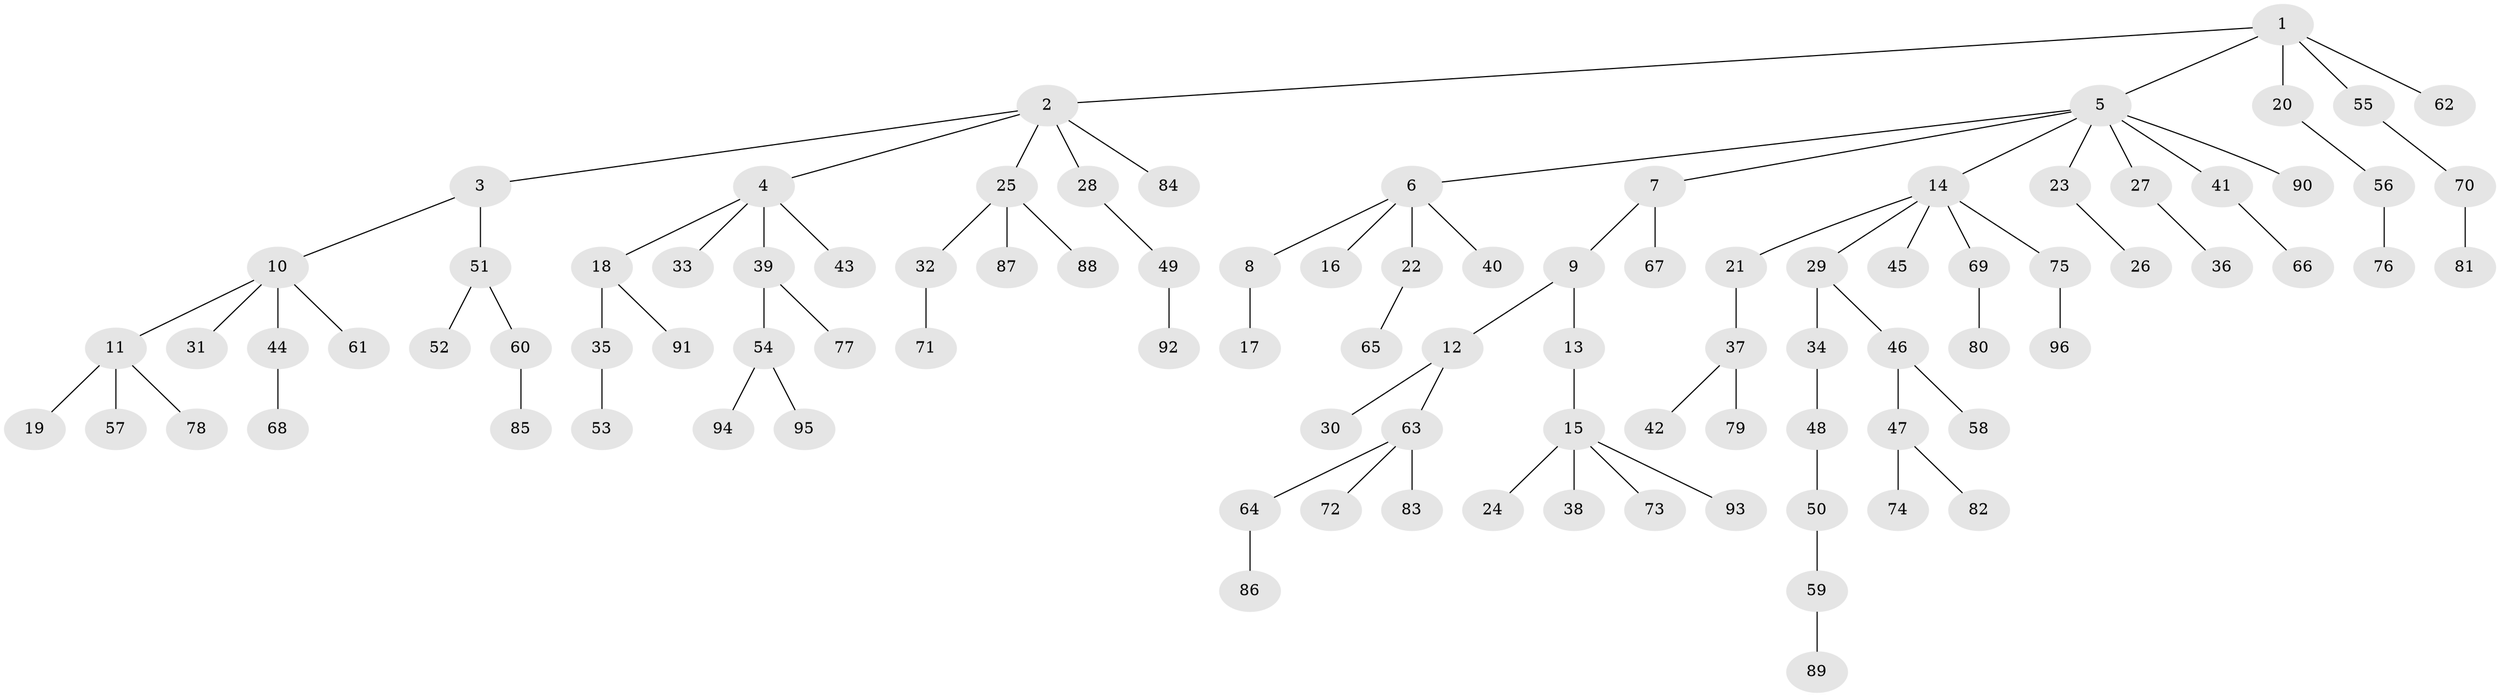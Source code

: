 // coarse degree distribution, {9: 0.02631578947368421, 7: 0.02631578947368421, 3: 0.07894736842105263, 8: 0.02631578947368421, 2: 0.15789473684210525, 4: 0.02631578947368421, 1: 0.6578947368421053}
// Generated by graph-tools (version 1.1) at 2025/19/03/04/25 18:19:22]
// undirected, 96 vertices, 95 edges
graph export_dot {
graph [start="1"]
  node [color=gray90,style=filled];
  1;
  2;
  3;
  4;
  5;
  6;
  7;
  8;
  9;
  10;
  11;
  12;
  13;
  14;
  15;
  16;
  17;
  18;
  19;
  20;
  21;
  22;
  23;
  24;
  25;
  26;
  27;
  28;
  29;
  30;
  31;
  32;
  33;
  34;
  35;
  36;
  37;
  38;
  39;
  40;
  41;
  42;
  43;
  44;
  45;
  46;
  47;
  48;
  49;
  50;
  51;
  52;
  53;
  54;
  55;
  56;
  57;
  58;
  59;
  60;
  61;
  62;
  63;
  64;
  65;
  66;
  67;
  68;
  69;
  70;
  71;
  72;
  73;
  74;
  75;
  76;
  77;
  78;
  79;
  80;
  81;
  82;
  83;
  84;
  85;
  86;
  87;
  88;
  89;
  90;
  91;
  92;
  93;
  94;
  95;
  96;
  1 -- 2;
  1 -- 5;
  1 -- 20;
  1 -- 55;
  1 -- 62;
  2 -- 3;
  2 -- 4;
  2 -- 25;
  2 -- 28;
  2 -- 84;
  3 -- 10;
  3 -- 51;
  4 -- 18;
  4 -- 33;
  4 -- 39;
  4 -- 43;
  5 -- 6;
  5 -- 7;
  5 -- 14;
  5 -- 23;
  5 -- 27;
  5 -- 41;
  5 -- 90;
  6 -- 8;
  6 -- 16;
  6 -- 22;
  6 -- 40;
  7 -- 9;
  7 -- 67;
  8 -- 17;
  9 -- 12;
  9 -- 13;
  10 -- 11;
  10 -- 31;
  10 -- 44;
  10 -- 61;
  11 -- 19;
  11 -- 57;
  11 -- 78;
  12 -- 30;
  12 -- 63;
  13 -- 15;
  14 -- 21;
  14 -- 29;
  14 -- 45;
  14 -- 69;
  14 -- 75;
  15 -- 24;
  15 -- 38;
  15 -- 73;
  15 -- 93;
  18 -- 35;
  18 -- 91;
  20 -- 56;
  21 -- 37;
  22 -- 65;
  23 -- 26;
  25 -- 32;
  25 -- 87;
  25 -- 88;
  27 -- 36;
  28 -- 49;
  29 -- 34;
  29 -- 46;
  32 -- 71;
  34 -- 48;
  35 -- 53;
  37 -- 42;
  37 -- 79;
  39 -- 54;
  39 -- 77;
  41 -- 66;
  44 -- 68;
  46 -- 47;
  46 -- 58;
  47 -- 74;
  47 -- 82;
  48 -- 50;
  49 -- 92;
  50 -- 59;
  51 -- 52;
  51 -- 60;
  54 -- 94;
  54 -- 95;
  55 -- 70;
  56 -- 76;
  59 -- 89;
  60 -- 85;
  63 -- 64;
  63 -- 72;
  63 -- 83;
  64 -- 86;
  69 -- 80;
  70 -- 81;
  75 -- 96;
}
